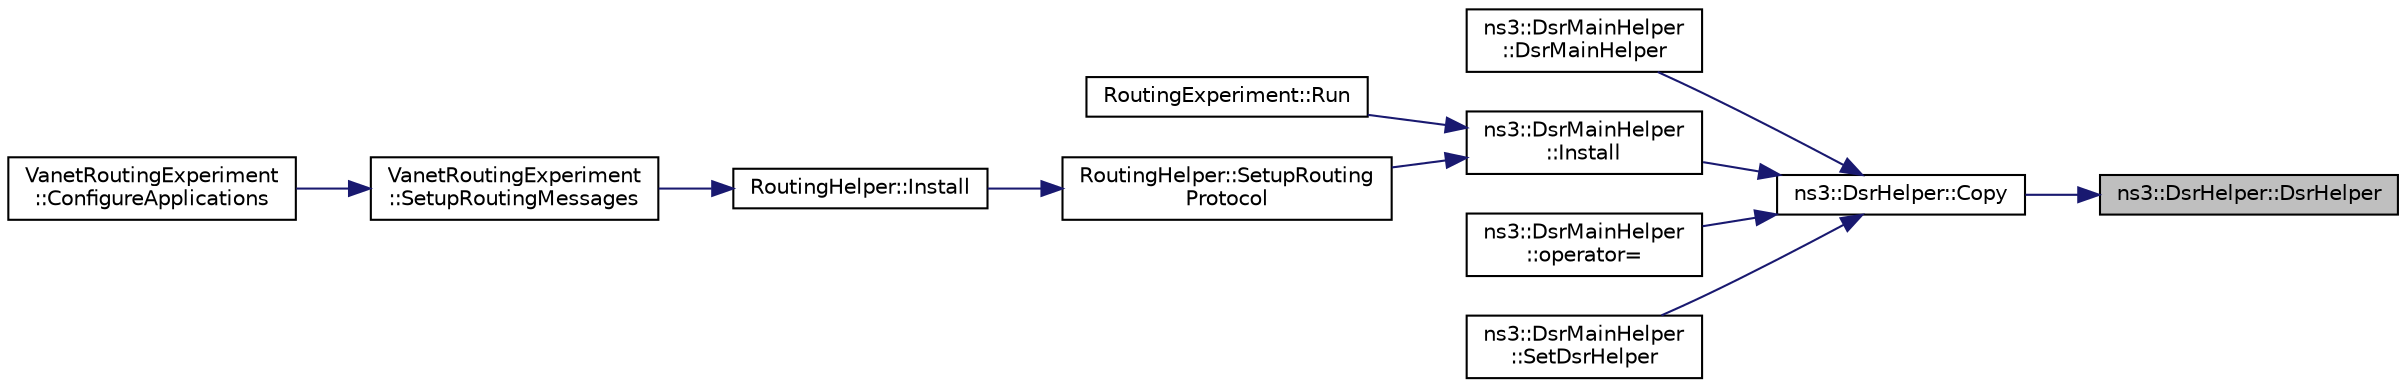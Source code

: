 digraph "ns3::DsrHelper::DsrHelper"
{
 // LATEX_PDF_SIZE
  edge [fontname="Helvetica",fontsize="10",labelfontname="Helvetica",labelfontsize="10"];
  node [fontname="Helvetica",fontsize="10",shape=record];
  rankdir="RL";
  Node1 [label="ns3::DsrHelper::DsrHelper",height=0.2,width=0.4,color="black", fillcolor="grey75", style="filled", fontcolor="black",tooltip="Create an DsrHelper that makes life easier for people who want to install Dsr routing to nodes."];
  Node1 -> Node2 [dir="back",color="midnightblue",fontsize="10",style="solid",fontname="Helvetica"];
  Node2 [label="ns3::DsrHelper::Copy",height=0.2,width=0.4,color="black", fillcolor="white", style="filled",URL="$classns3_1_1_dsr_helper.html#a548666227a2473f6c9b896702a93b099",tooltip=" "];
  Node2 -> Node3 [dir="back",color="midnightblue",fontsize="10",style="solid",fontname="Helvetica"];
  Node3 [label="ns3::DsrMainHelper\l::DsrMainHelper",height=0.2,width=0.4,color="black", fillcolor="white", style="filled",URL="$classns3_1_1_dsr_main_helper.html#ab58e14fb67ad92ce5177cc3ade6e18cf",tooltip="Construct an DsrMainHelper from another previously initialized instance (Copy Constructor)."];
  Node2 -> Node4 [dir="back",color="midnightblue",fontsize="10",style="solid",fontname="Helvetica"];
  Node4 [label="ns3::DsrMainHelper\l::Install",height=0.2,width=0.4,color="black", fillcolor="white", style="filled",URL="$classns3_1_1_dsr_main_helper.html#a408d7c024fb51bc54012b6f728a7fec4",tooltip="Install routing to the nodes."];
  Node4 -> Node5 [dir="back",color="midnightblue",fontsize="10",style="solid",fontname="Helvetica"];
  Node5 [label="RoutingExperiment::Run",height=0.2,width=0.4,color="black", fillcolor="white", style="filled",URL="$class_routing_experiment.html#a622c04e410004c2b738f0320ae1d16c2",tooltip=" "];
  Node4 -> Node6 [dir="back",color="midnightblue",fontsize="10",style="solid",fontname="Helvetica"];
  Node6 [label="RoutingHelper::SetupRouting\lProtocol",height=0.2,width=0.4,color="black", fillcolor="white", style="filled",URL="$class_routing_helper.html#a78ef84cd47fa44fd06015e7e157b8404",tooltip="Sets up the protocol protocol on the nodes."];
  Node6 -> Node7 [dir="back",color="midnightblue",fontsize="10",style="solid",fontname="Helvetica"];
  Node7 [label="RoutingHelper::Install",height=0.2,width=0.4,color="black", fillcolor="white", style="filled",URL="$class_routing_helper.html#aaf78f59b3e8259f18029a594acfc01b6",tooltip="Installs routing functionality on nodes and their devices and interfaces."];
  Node7 -> Node8 [dir="back",color="midnightblue",fontsize="10",style="solid",fontname="Helvetica"];
  Node8 [label="VanetRoutingExperiment\l::SetupRoutingMessages",height=0.2,width=0.4,color="black", fillcolor="white", style="filled",URL="$class_vanet_routing_experiment.html#a43acab75ab7e3ed90764af8e53d622e5",tooltip="Set up generation of packets to be routed through the vehicular network."];
  Node8 -> Node9 [dir="back",color="midnightblue",fontsize="10",style="solid",fontname="Helvetica"];
  Node9 [label="VanetRoutingExperiment\l::ConfigureApplications",height=0.2,width=0.4,color="black", fillcolor="white", style="filled",URL="$class_vanet_routing_experiment.html#ac9ec4394e60b165e355ddbe1eecc78fd",tooltip="Configure applications."];
  Node2 -> Node10 [dir="back",color="midnightblue",fontsize="10",style="solid",fontname="Helvetica"];
  Node10 [label="ns3::DsrMainHelper\l::operator=",height=0.2,width=0.4,color="black", fillcolor="white", style="filled",URL="$classns3_1_1_dsr_main_helper.html#a2839ab2c223567c1d9bef6d87b501010",tooltip="Assignment operator declared private and not implemented to disallow assignment and prevent the compi..."];
  Node2 -> Node11 [dir="back",color="midnightblue",fontsize="10",style="solid",fontname="Helvetica"];
  Node11 [label="ns3::DsrMainHelper\l::SetDsrHelper",height=0.2,width=0.4,color="black", fillcolor="white", style="filled",URL="$classns3_1_1_dsr_main_helper.html#a8e14afc4502bc21e852c076ddb113a8b",tooltip="Set the helper class."];
}
